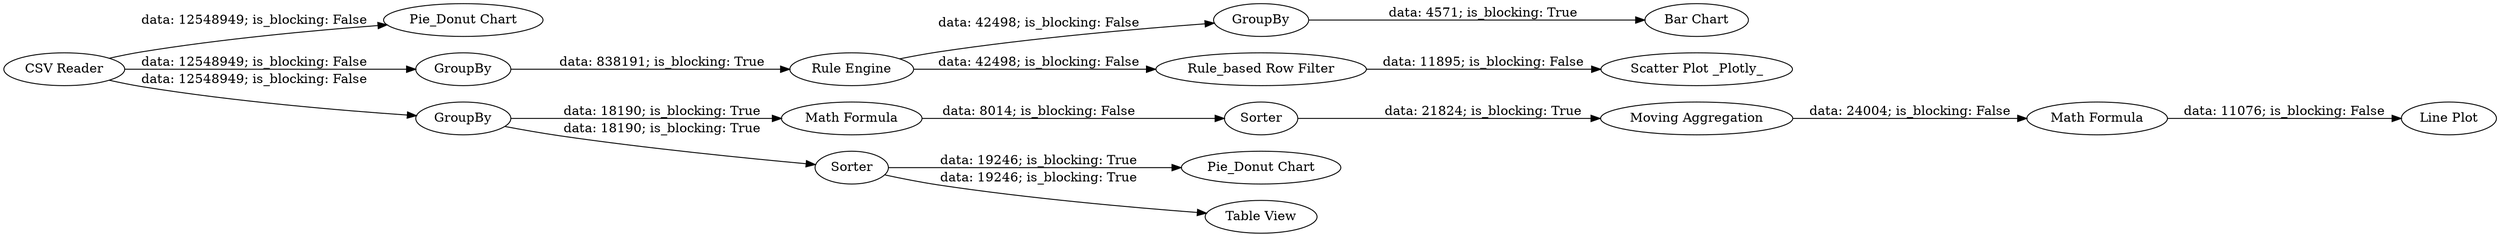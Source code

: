 digraph {
	"3619944858187363229_85" [label="Pie_Donut Chart"]
	"3619944858187363229_69" [label="Bar Chart"]
	"3619944858187363229_79" [label="Moving Aggregation"]
	"3619944858187363229_81" [label="Line Plot"]
	"3619944858187363229_68" [label=GroupBy]
	"3619944858187363229_80" [label="Math Formula"]
	"3619944858187363229_65" [label="Pie_Donut Chart"]
	"3619944858187363229_84" [label="Table View"]
	"3619944858187363229_64" [label="CSV Reader"]
	"3619944858187363229_77" [label="Math Formula"]
	"3619944858187363229_66" [label=GroupBy]
	"3619944858187363229_76" [label=GroupBy]
	"3619944858187363229_73" [label="Rule_based Row Filter"]
	"3619944858187363229_83" [label=Sorter]
	"3619944858187363229_78" [label=Sorter]
	"3619944858187363229_67" [label="Rule Engine"]
	"3619944858187363229_75" [label="Scatter Plot _Plotly_"]
	"3619944858187363229_77" -> "3619944858187363229_78" [label="data: 8014; is_blocking: False"]
	"3619944858187363229_68" -> "3619944858187363229_69" [label="data: 4571; is_blocking: True"]
	"3619944858187363229_67" -> "3619944858187363229_73" [label="data: 42498; is_blocking: False"]
	"3619944858187363229_66" -> "3619944858187363229_67" [label="data: 838191; is_blocking: True"]
	"3619944858187363229_64" -> "3619944858187363229_66" [label="data: 12548949; is_blocking: False"]
	"3619944858187363229_64" -> "3619944858187363229_65" [label="data: 12548949; is_blocking: False"]
	"3619944858187363229_76" -> "3619944858187363229_77" [label="data: 18190; is_blocking: True"]
	"3619944858187363229_79" -> "3619944858187363229_80" [label="data: 24004; is_blocking: False"]
	"3619944858187363229_83" -> "3619944858187363229_85" [label="data: 19246; is_blocking: True"]
	"3619944858187363229_78" -> "3619944858187363229_79" [label="data: 21824; is_blocking: True"]
	"3619944858187363229_83" -> "3619944858187363229_84" [label="data: 19246; is_blocking: True"]
	"3619944858187363229_73" -> "3619944858187363229_75" [label="data: 11895; is_blocking: False"]
	"3619944858187363229_67" -> "3619944858187363229_68" [label="data: 42498; is_blocking: False"]
	"3619944858187363229_76" -> "3619944858187363229_83" [label="data: 18190; is_blocking: True"]
	"3619944858187363229_64" -> "3619944858187363229_76" [label="data: 12548949; is_blocking: False"]
	"3619944858187363229_80" -> "3619944858187363229_81" [label="data: 11076; is_blocking: False"]
	rankdir=LR
}
